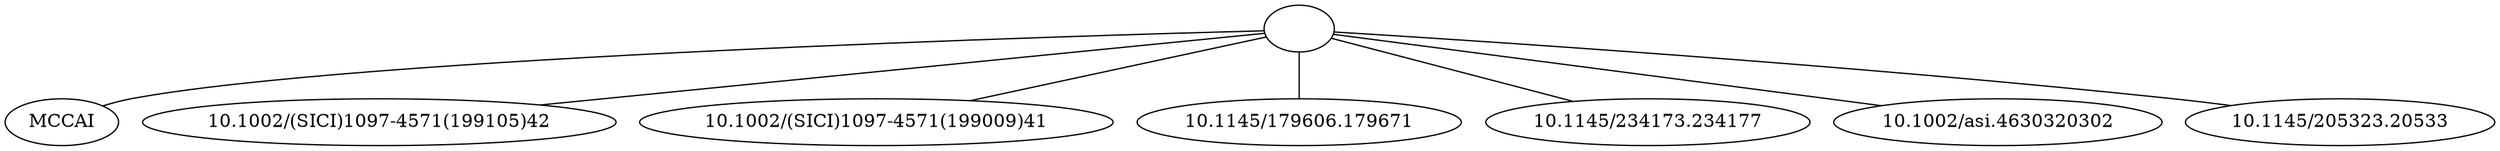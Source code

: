 strict graph mind_map229 {
	"" -- MCCAI
	"" -- "10.1002/(SICI)1097-4571(199105)42"
	"" -- "10.1002/(SICI)1097-4571(199009)41"
	"" -- "10.1002/(SICI)1097-4571(199009)41"
	"" -- "10.1145/179606.179671"
	"" -- "10.1145/234173.234177"
	"" -- "10.1002/asi.4630320302"
	"" -- "10.1145/205323.20533"
}
